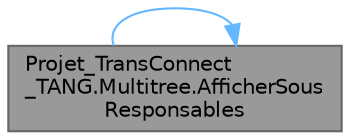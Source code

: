 digraph "Projet_TransConnect_TANG.Multitree.AfficherSousResponsables"
{
 // LATEX_PDF_SIZE
  bgcolor="transparent";
  edge [fontname=Helvetica,fontsize=10,labelfontname=Helvetica,labelfontsize=10];
  node [fontname=Helvetica,fontsize=10,shape=box,height=0.2,width=0.4];
  rankdir="LR";
  Node1 [id="Node000001",label="Projet_TransConnect\l_TANG.Multitree.AfficherSous\lResponsables",height=0.2,width=0.4,color="gray40", fillcolor="grey60", style="filled", fontcolor="black",tooltip="Affiche les sous-responsables de manière récursive."];
  Node1 -> Node1 [id="edge1_Node000001_Node000001",color="steelblue1",style="solid",tooltip=" "];
}
